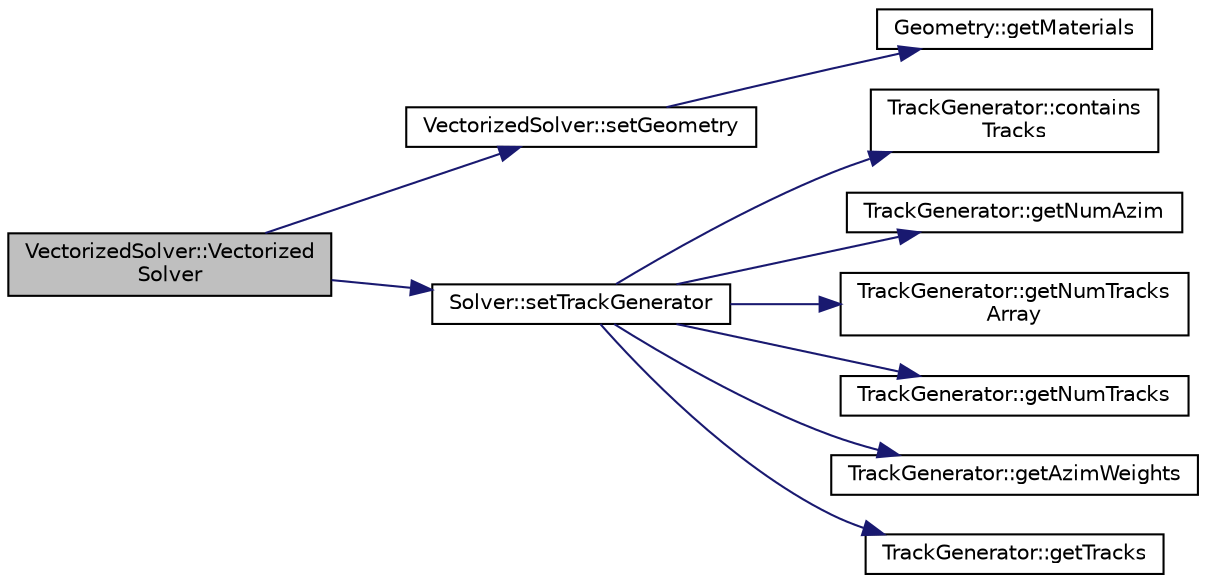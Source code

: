 digraph "VectorizedSolver::VectorizedSolver"
{
  edge [fontname="Helvetica",fontsize="10",labelfontname="Helvetica",labelfontsize="10"];
  node [fontname="Helvetica",fontsize="10",shape=record];
  rankdir="LR";
  Node1 [label="VectorizedSolver::Vectorized\lSolver",height=0.2,width=0.4,color="black", fillcolor="grey75", style="filled" fontcolor="black"];
  Node1 -> Node2 [color="midnightblue",fontsize="10",style="solid",fontname="Helvetica"];
  Node2 [label="VectorizedSolver::setGeometry",height=0.2,width=0.4,color="black", fillcolor="white", style="filled",URL="$classVectorizedSolver.html#ab4a29f8b4f8cbb4dff38ce2b85a56642",tooltip="Sets the Geometry for the Solver and aligns all Material cross-section data for SIMD vector instructi..."];
  Node2 -> Node3 [color="midnightblue",fontsize="10",style="solid",fontname="Helvetica"];
  Node3 [label="Geometry::getMaterials",height=0.2,width=0.4,color="black", fillcolor="white", style="filled",URL="$classGeometry.html#a79583fea11962f810751c6d8668be50a",tooltip="Return a std::map container of Material IDs (keys) with Materials pointers (values)."];
  Node1 -> Node4 [color="midnightblue",fontsize="10",style="solid",fontname="Helvetica"];
  Node4 [label="Solver::setTrackGenerator",height=0.2,width=0.4,color="black", fillcolor="white", style="filled",URL="$classSolver.html#ac07cee2fe04515dc8e4d2980d567c4c5",tooltip="Sets the Solver&#39;s TrackGenerator with characteristic Tracks."];
  Node4 -> Node5 [color="midnightblue",fontsize="10",style="solid",fontname="Helvetica"];
  Node5 [label="TrackGenerator::contains\lTracks",height=0.2,width=0.4,color="black", fillcolor="white", style="filled",URL="$classTrackGenerator.html#a5ec836ced3479a5aae51132809a3d7b4",tooltip="Returns whether or not the TrackGenerator contains Track that are for its current number of azimuthal..."];
  Node4 -> Node6 [color="midnightblue",fontsize="10",style="solid",fontname="Helvetica"];
  Node6 [label="TrackGenerator::getNumAzim",height=0.2,width=0.4,color="black", fillcolor="white", style="filled",URL="$classTrackGenerator.html#a9c9661635df90ab658b17517548e7cc2",tooltip="Return the number of azimuthal angles in ."];
  Node4 -> Node7 [color="midnightblue",fontsize="10",style="solid",fontname="Helvetica"];
  Node7 [label="TrackGenerator::getNumTracks\lArray",height=0.2,width=0.4,color="black", fillcolor="white", style="filled",URL="$classTrackGenerator.html#a20e00c47aa96fbee5c2eef16e8aa006c",tooltip="Return an array of the number of Tracks for each azimuthal angle."];
  Node4 -> Node8 [color="midnightblue",fontsize="10",style="solid",fontname="Helvetica"];
  Node8 [label="TrackGenerator::getNumTracks",height=0.2,width=0.4,color="black", fillcolor="white", style="filled",URL="$classTrackGenerator.html#a078d71a343d4c245c38195491b2d024c",tooltip="Return the total number of Tracks across the Geometry."];
  Node4 -> Node9 [color="midnightblue",fontsize="10",style="solid",fontname="Helvetica"];
  Node9 [label="TrackGenerator::getAzimWeights",height=0.2,width=0.4,color="black", fillcolor="white", style="filled",URL="$classTrackGenerator.html#a31deadd969cddf7eba85a442729f697a",tooltip="Return a pointer to the array of azimuthal angle quadrature weights."];
  Node4 -> Node10 [color="midnightblue",fontsize="10",style="solid",fontname="Helvetica"];
  Node10 [label="TrackGenerator::getTracks",height=0.2,width=0.4,color="black", fillcolor="white", style="filled",URL="$classTrackGenerator.html#a293c6a25a694bfcb8187cfd679fa3639",tooltip="Returns a 2D jagged array of the Tracks."];
}
